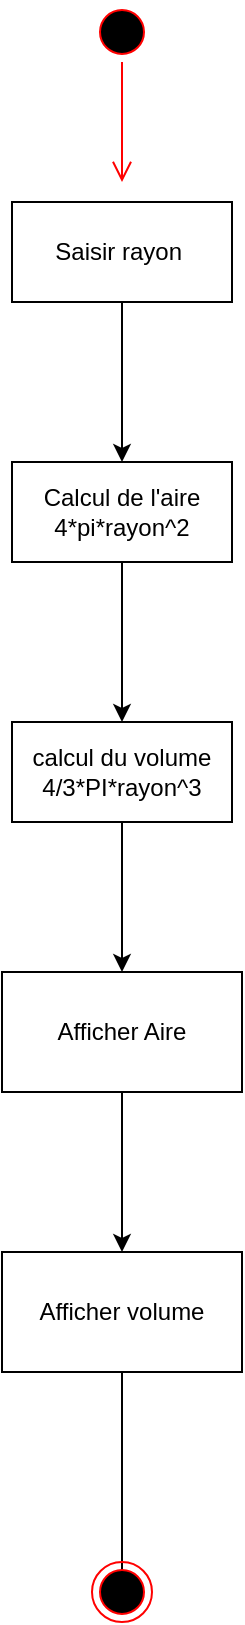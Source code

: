 <mxfile version="21.5.0" type="device">
  <diagram name="Page-1" id="cCbZGxjI9NFNBkx99rEY">
    <mxGraphModel dx="1434" dy="844" grid="1" gridSize="10" guides="1" tooltips="1" connect="1" arrows="1" fold="1" page="1" pageScale="1" pageWidth="827" pageHeight="1169" math="0" shadow="0">
      <root>
        <mxCell id="0" />
        <mxCell id="1" parent="0" />
        <mxCell id="8Lg8jWKmwITCqj399k3r-6" value="" style="edgeStyle=orthogonalEdgeStyle;rounded=0;orthogonalLoop=1;jettySize=auto;html=1;" edge="1" parent="1" source="8Lg8jWKmwITCqj399k3r-2" target="8Lg8jWKmwITCqj399k3r-5">
          <mxGeometry relative="1" as="geometry" />
        </mxCell>
        <mxCell id="8Lg8jWKmwITCqj399k3r-2" value="Saisir rayon&amp;nbsp;" style="html=1;whiteSpace=wrap;" vertex="1" parent="1">
          <mxGeometry x="344" y="110" width="110" height="50" as="geometry" />
        </mxCell>
        <mxCell id="8Lg8jWKmwITCqj399k3r-8" value="" style="edgeStyle=orthogonalEdgeStyle;rounded=0;orthogonalLoop=1;jettySize=auto;html=1;" edge="1" parent="1" source="8Lg8jWKmwITCqj399k3r-5" target="8Lg8jWKmwITCqj399k3r-7">
          <mxGeometry relative="1" as="geometry" />
        </mxCell>
        <mxCell id="8Lg8jWKmwITCqj399k3r-5" value="Calcul de l&#39;aire&lt;br&gt;4*pi*rayon^2" style="html=1;whiteSpace=wrap;" vertex="1" parent="1">
          <mxGeometry x="344" y="240" width="110" height="50" as="geometry" />
        </mxCell>
        <mxCell id="8Lg8jWKmwITCqj399k3r-15" value="" style="edgeStyle=orthogonalEdgeStyle;rounded=0;orthogonalLoop=1;jettySize=auto;html=1;" edge="1" parent="1" source="8Lg8jWKmwITCqj399k3r-7" target="8Lg8jWKmwITCqj399k3r-14">
          <mxGeometry relative="1" as="geometry" />
        </mxCell>
        <mxCell id="8Lg8jWKmwITCqj399k3r-7" value="calcul du volume&lt;br&gt;4/3*PI*rayon^3" style="html=1;whiteSpace=wrap;" vertex="1" parent="1">
          <mxGeometry x="344" y="370" width="110" height="50" as="geometry" />
        </mxCell>
        <mxCell id="8Lg8jWKmwITCqj399k3r-10" value="" style="ellipse;html=1;shape=startState;fillColor=#000000;strokeColor=#ff0000;" vertex="1" parent="1">
          <mxGeometry x="384" y="10" width="30" height="30" as="geometry" />
        </mxCell>
        <mxCell id="8Lg8jWKmwITCqj399k3r-11" value="" style="edgeStyle=orthogonalEdgeStyle;html=1;verticalAlign=bottom;endArrow=open;endSize=8;strokeColor=#ff0000;rounded=0;" edge="1" source="8Lg8jWKmwITCqj399k3r-10" parent="1">
          <mxGeometry relative="1" as="geometry">
            <mxPoint x="399" y="100" as="targetPoint" />
          </mxGeometry>
        </mxCell>
        <mxCell id="8Lg8jWKmwITCqj399k3r-17" value="" style="edgeStyle=orthogonalEdgeStyle;rounded=0;orthogonalLoop=1;jettySize=auto;html=1;" edge="1" parent="1" source="8Lg8jWKmwITCqj399k3r-14" target="8Lg8jWKmwITCqj399k3r-16">
          <mxGeometry relative="1" as="geometry" />
        </mxCell>
        <mxCell id="8Lg8jWKmwITCqj399k3r-14" value="Afficher Aire" style="whiteSpace=wrap;html=1;" vertex="1" parent="1">
          <mxGeometry x="339" y="495" width="120" height="60" as="geometry" />
        </mxCell>
        <mxCell id="8Lg8jWKmwITCqj399k3r-23" value="" style="edgeStyle=orthogonalEdgeStyle;rounded=0;orthogonalLoop=1;jettySize=auto;html=1;" edge="1" parent="1" source="8Lg8jWKmwITCqj399k3r-16" target="8Lg8jWKmwITCqj399k3r-22">
          <mxGeometry relative="1" as="geometry" />
        </mxCell>
        <mxCell id="8Lg8jWKmwITCqj399k3r-16" value="Afficher volume" style="whiteSpace=wrap;html=1;" vertex="1" parent="1">
          <mxGeometry x="339" y="635" width="120" height="60" as="geometry" />
        </mxCell>
        <mxCell id="8Lg8jWKmwITCqj399k3r-22" value="" style="shape=waypoint;sketch=0;size=6;pointerEvents=1;points=[];fillColor=default;resizable=0;rotatable=0;perimeter=centerPerimeter;snapToPoint=1;" vertex="1" parent="1">
          <mxGeometry x="389" y="795" width="20" height="20" as="geometry" />
        </mxCell>
        <mxCell id="8Lg8jWKmwITCqj399k3r-24" value="" style="ellipse;html=1;shape=endState;fillColor=#000000;strokeColor=#ff0000;" vertex="1" parent="1">
          <mxGeometry x="384" y="790" width="30" height="30" as="geometry" />
        </mxCell>
      </root>
    </mxGraphModel>
  </diagram>
</mxfile>
